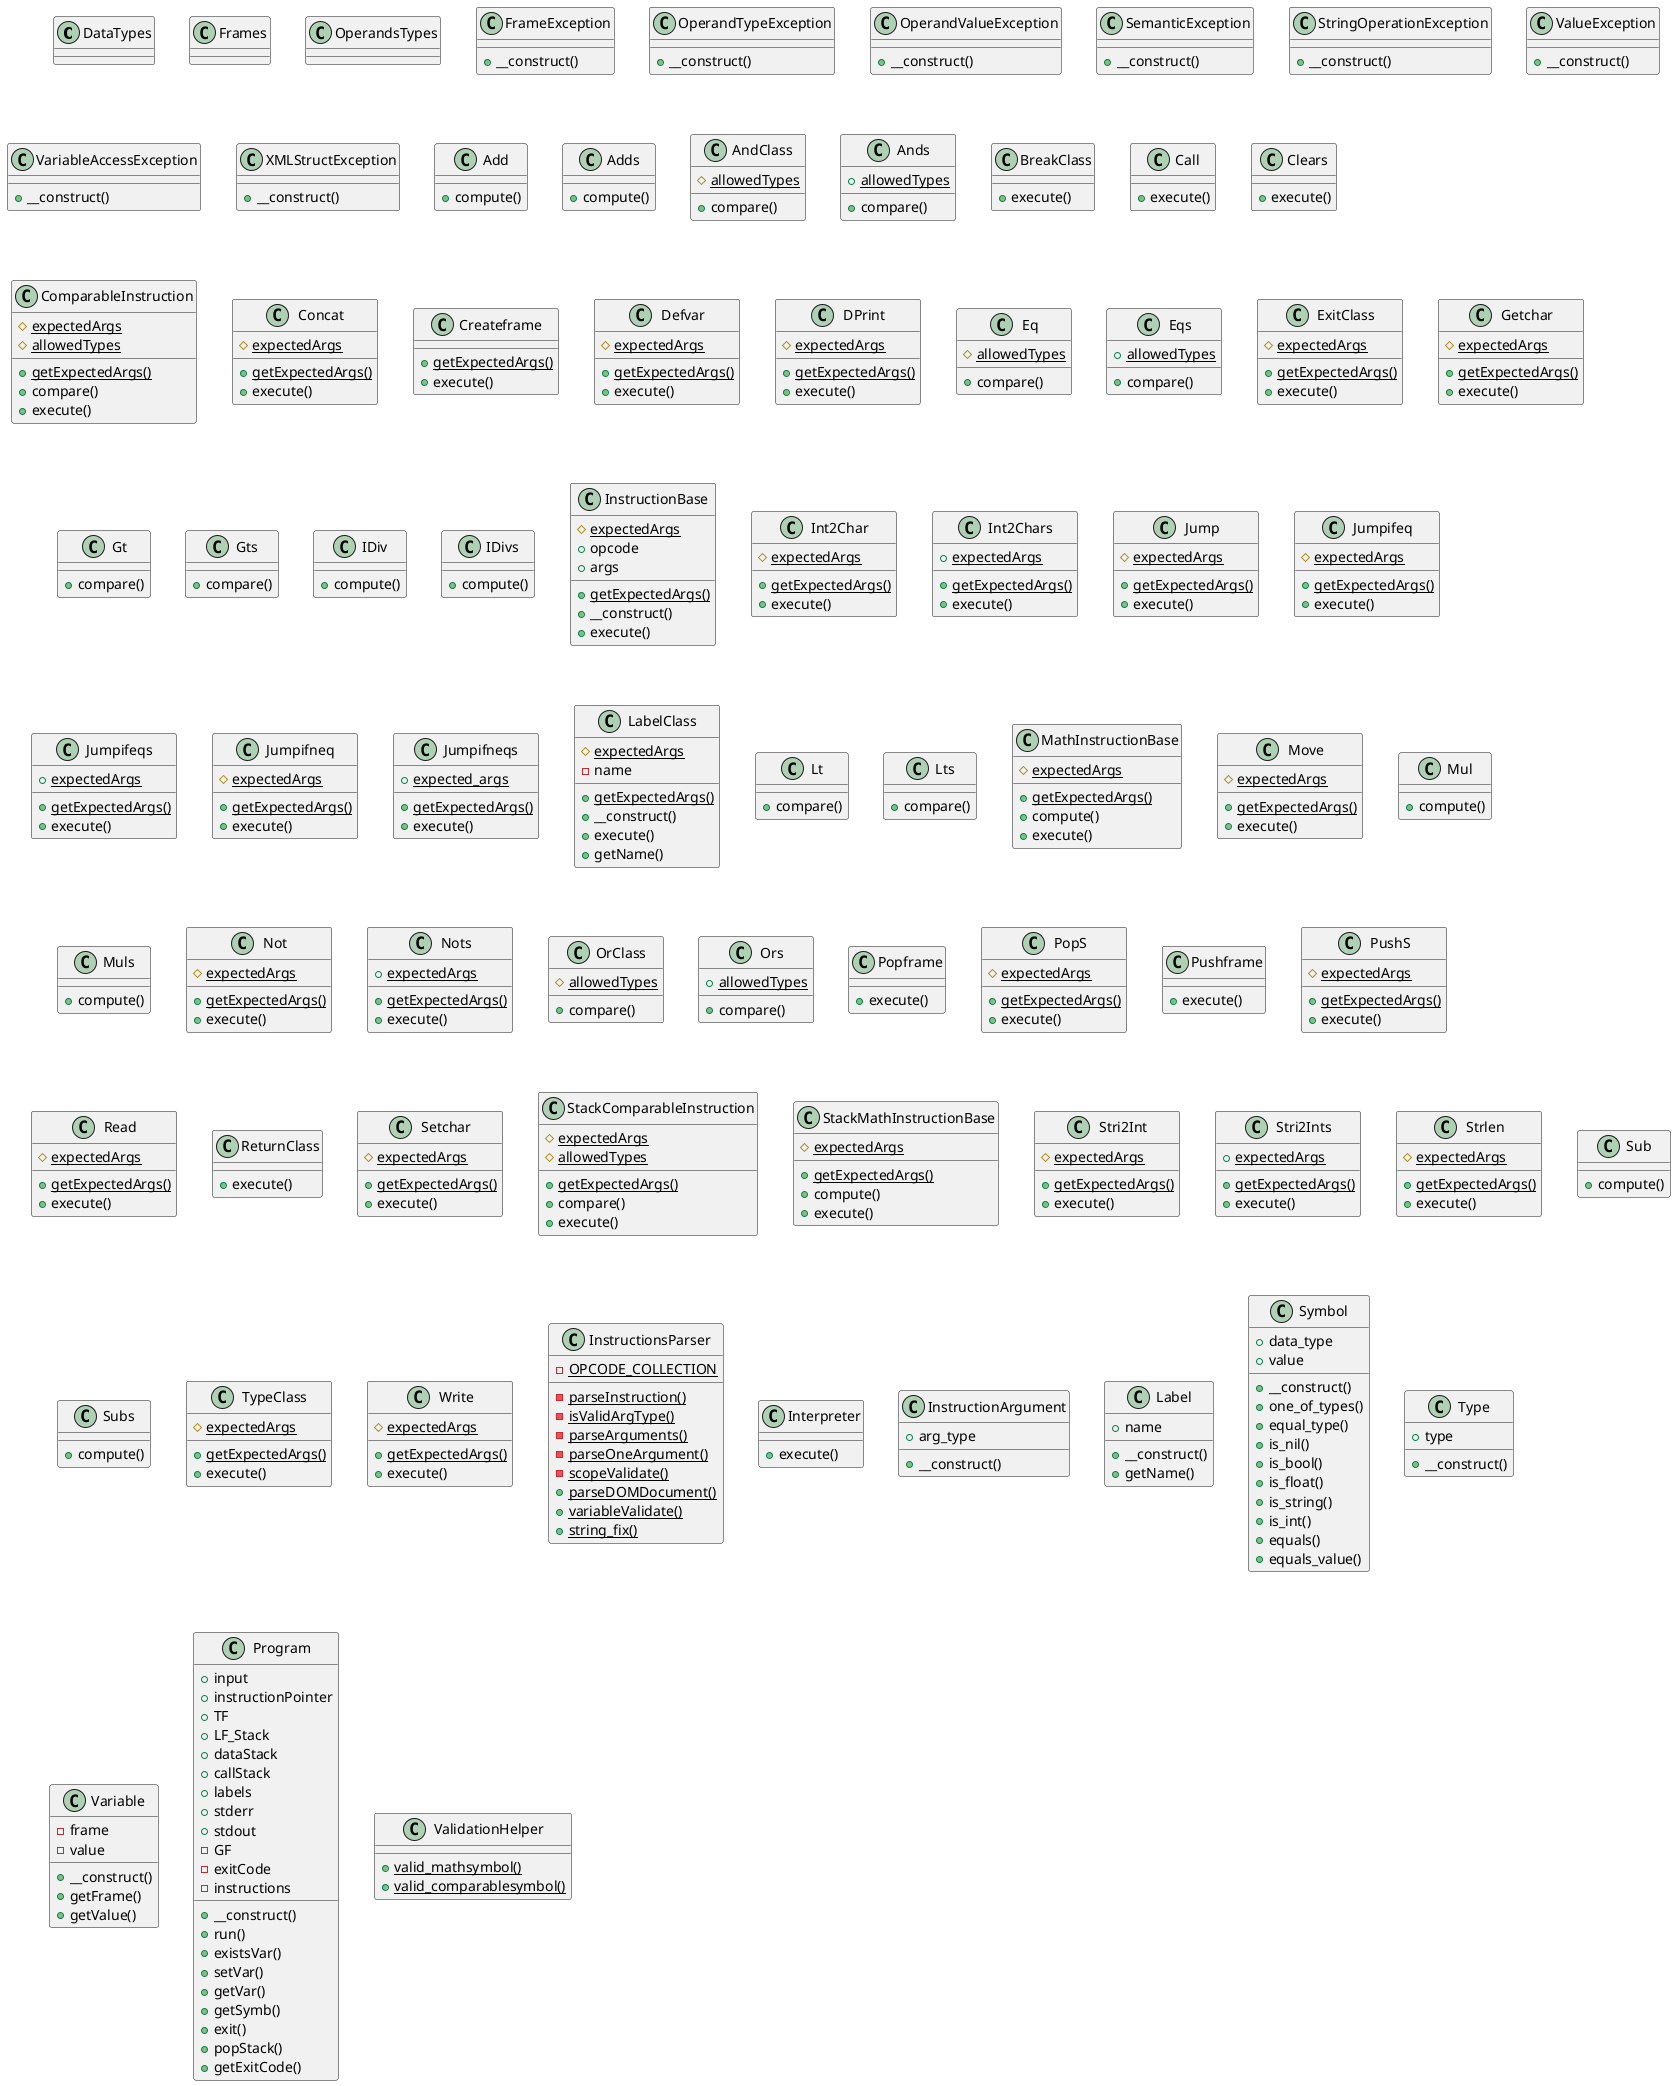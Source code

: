 @startuml
class DataTypes {
}

class Frames {
}

class OperandsTypes {
}

class FrameException {
+ __construct()
}

class OperandTypeException {
+ __construct()
}

class OperandValueException {
+ __construct()
}

class SemanticException {
+ __construct()
}

class StringOperationException {
+ __construct()
}

class ValueException {
+ __construct()
}

class VariableAccessException {
+ __construct()
}

class XMLStructException {
+ __construct()
}

class Add {
+ compute()
}

class Adds {
+ compute()
}

class AndClass {
# <u>allowedTypes
+ compare()
}

class Ands {
+ <u>allowedTypes
+ compare()
}

class BreakClass {
+ execute()
}

class Call {
+ execute()
}

class Clears {
+ execute()
}

class ComparableInstruction {
# <u>expectedArgs
# <u>allowedTypes
+ <u>getExpectedArgs()
+ compare()
+ execute()
}

class Concat {
# <u>expectedArgs
+ <u>getExpectedArgs()
+ execute()
}

class Createframe {
+ <u>getExpectedArgs()
+ execute()
}

class Defvar {
# <u>expectedArgs
+ <u>getExpectedArgs()
+ execute()
}

class DPrint {
# <u>expectedArgs
+ <u>getExpectedArgs()
+ execute()
}

class Eq {
# <u>allowedTypes
+ compare()
}

class Eqs {
+ <u>allowedTypes
+ compare()
}

class ExitClass {
# <u>expectedArgs
+ <u>getExpectedArgs()
+ execute()
}

class Getchar {
# <u>expectedArgs
+ <u>getExpectedArgs()
+ execute()
}

class Gt {
+ compare()
}

class Gts {
+ compare()
}

class IDiv {
+ compute()
}

class IDivs {
+ compute()
}

class InstructionBase {
# <u>expectedArgs
+ opcode
+ args
+ <u>getExpectedArgs()
+ __construct()
+ execute()
}

class Int2Char {
# <u>expectedArgs
+ <u>getExpectedArgs()
+ execute()
}

class Int2Chars {
+ <u>expectedArgs
+ <u>getExpectedArgs()
+ execute()
}

class Jump {
# <u>expectedArgs
+ <u>getExpectedArgs()
+ execute()
}

class Jumpifeq {
# <u>expectedArgs
+ <u>getExpectedArgs()
+ execute()
}

class Jumpifeqs {
+ <u>expectedArgs
+ <u>getExpectedArgs()
+ execute()
}

class Jumpifneq {
# <u>expectedArgs
+ <u>getExpectedArgs()
+ execute()
}

class Jumpifneqs {
+ <u>expected_args
+ <u>getExpectedArgs()
+ execute()
}

class LabelClass {
# <u>expectedArgs
- name
+ <u>getExpectedArgs()
+ __construct()
+ execute()
+ getName()
}

class Lt {
+ compare()
}

class Lts {
+ compare()
}

class MathInstructionBase {
# <u>expectedArgs
+ <u>getExpectedArgs()
+ compute()
+ execute()
}

class Move {
# <u>expectedArgs
+ <u>getExpectedArgs()
+ execute()
}

class Mul {
+ compute()
}

class Muls {
+ compute()
}

class Not {
# <u>expectedArgs
+ <u>getExpectedArgs()
+ execute()
}

class Nots {
+ <u>expectedArgs
+ <u>getExpectedArgs()
+ execute()
}

class OrClass {
# <u>allowedTypes
+ compare()
}

class Ors {
+ <u>allowedTypes
+ compare()
}

class Popframe {
+ execute()
}

class PopS {
# <u>expectedArgs
+ <u>getExpectedArgs()
+ execute()
}

class Pushframe {
+ execute()
}

class PushS {
# <u>expectedArgs
+ <u>getExpectedArgs()
+ execute()
}

class Read {
# <u>expectedArgs
+ <u>getExpectedArgs()
+ execute()
}

class ReturnClass {
+ execute()
}

class Setchar {
# <u>expectedArgs
+ <u>getExpectedArgs()
+ execute()
}

class StackComparableInstruction {
# <u>expectedArgs
# <u>allowedTypes
+ <u>getExpectedArgs()
+ compare()
+ execute()
}

class StackMathInstructionBase {
# <u>expectedArgs
+ <u>getExpectedArgs()
+ compute()
+ execute()
}

class Stri2Int {
# <u>expectedArgs
+ <u>getExpectedArgs()
+ execute()
}

class Stri2Ints {
+ <u>expectedArgs
+ <u>getExpectedArgs()
+ execute()
}

class Strlen {
# <u>expectedArgs
+ <u>getExpectedArgs()
+ execute()
}

class Sub {
+ compute()
}

class Subs {
+ compute()
}

class TypeClass {
# <u>expectedArgs
+ <u>getExpectedArgs()
+ execute()
}

class Write {
# <u>expectedArgs
+ <u>getExpectedArgs()
+ execute()
}

class InstructionsParser {
- <u>OPCODE_COLLECTION
- <u>parseInstruction()
- <u>isValidArgType()
- <u>parseArguments()
- <u>parseOneArgument()
- <u>scopeValidate()
+ <u>parseDOMDocument()
+ <u>variableValidate()
+ <u>string_fix()
}

class Interpreter {
+ execute()
}

class InstructionArgument {
+ arg_type
+ __construct()
}

class Label {
+ name
+ __construct()
+ getName()
}

class Symbol {
+ data_type
+ value
+ __construct()
+ one_of_types()
+ equal_type()
+ is_nil()
+ is_bool()
+ is_float()
+ is_string()
+ is_int()
+ equals()
+ equals_value()
}

class Type {
+ type
+ __construct()
}

class Variable {
- frame
- value
+ __construct()
+ getFrame()
+ getValue()
}

class Program {
+ input
+ instructionPointer
+ TF
+ LF_Stack
+ dataStack
+ callStack
+ labels
+ stderr
+ stdout
- GF
- exitCode
- instructions
+ __construct()
+ run()
+ existsVar()
+ setVar()
+ getVar()
+ getSymb()
+ exit()
+ popStack()
+ getExitCode()
}

class ValidationHelper {
+ <u>valid_mathsymbol()
+ <u>valid_comparablesymbol()
}

@enduml
